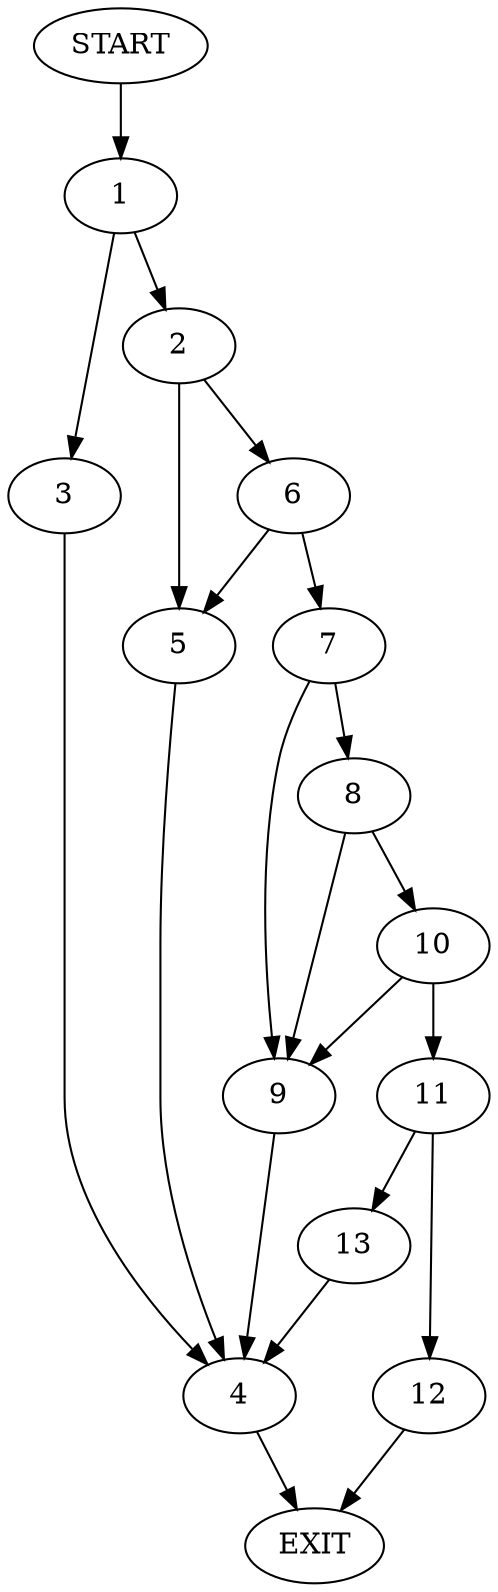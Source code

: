 digraph {
0 [label="START"]
14 [label="EXIT"]
0 -> 1
1 -> 2
1 -> 3
3 -> 4
2 -> 5
2 -> 6
4 -> 14
5 -> 4
6 -> 5
6 -> 7
7 -> 8
7 -> 9
8 -> 10
8 -> 9
9 -> 4
10 -> 11
10 -> 9
11 -> 12
11 -> 13
12 -> 14
13 -> 4
}
